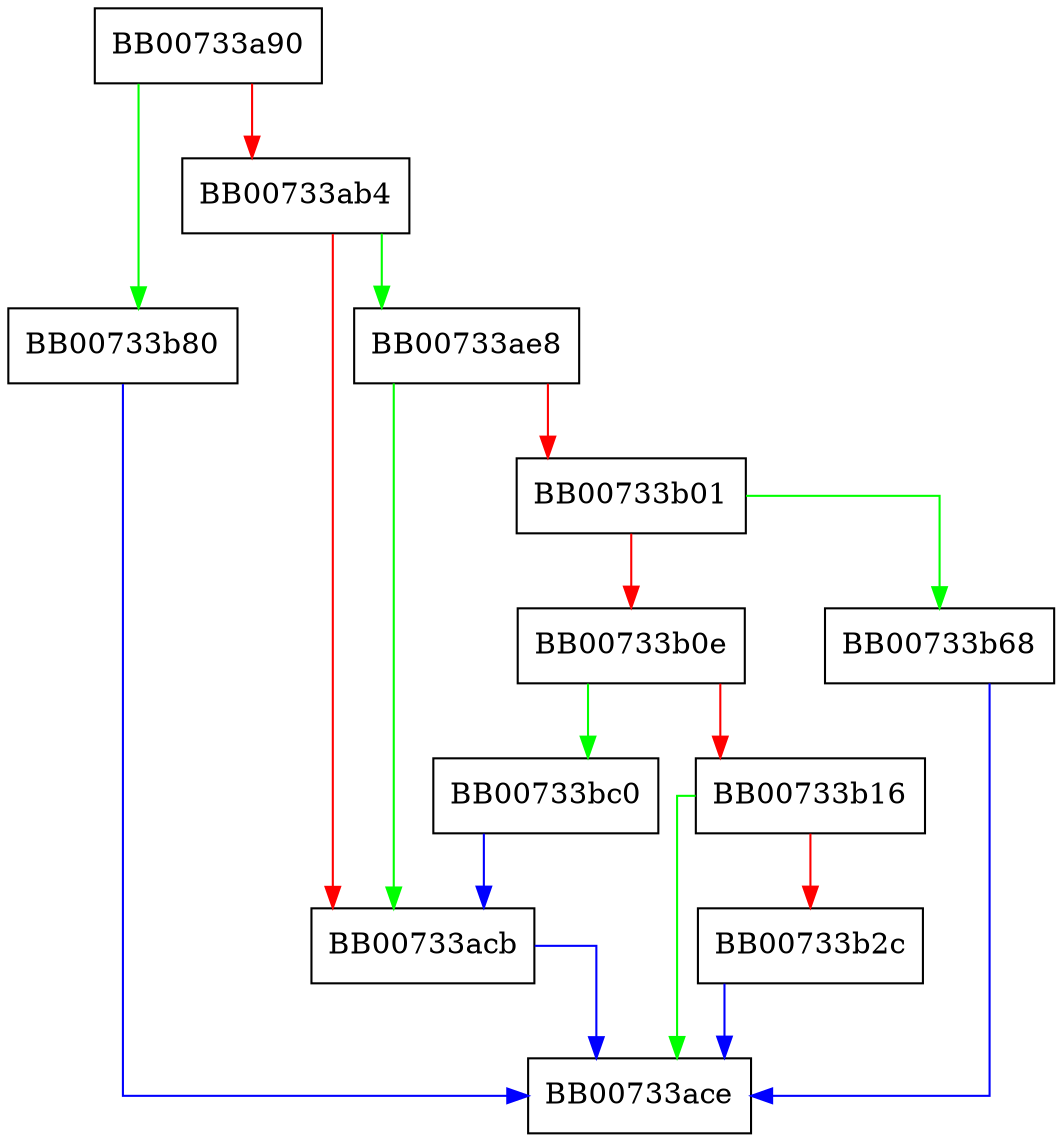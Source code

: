 digraph ossl_cms_DigestedData_do_final {
  node [shape="box"];
  graph [splines=ortho];
  BB00733a90 -> BB00733b80 [color="green"];
  BB00733a90 -> BB00733ab4 [color="red"];
  BB00733ab4 -> BB00733ae8 [color="green"];
  BB00733ab4 -> BB00733acb [color="red"];
  BB00733acb -> BB00733ace [color="blue"];
  BB00733ae8 -> BB00733acb [color="green"];
  BB00733ae8 -> BB00733b01 [color="red"];
  BB00733b01 -> BB00733b68 [color="green"];
  BB00733b01 -> BB00733b0e [color="red"];
  BB00733b0e -> BB00733bc0 [color="green"];
  BB00733b0e -> BB00733b16 [color="red"];
  BB00733b16 -> BB00733ace [color="green"];
  BB00733b16 -> BB00733b2c [color="red"];
  BB00733b2c -> BB00733ace [color="blue"];
  BB00733b68 -> BB00733ace [color="blue"];
  BB00733b80 -> BB00733ace [color="blue"];
  BB00733bc0 -> BB00733acb [color="blue"];
}